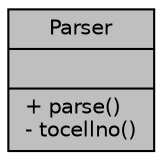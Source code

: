 digraph "Parser"
{
 // INTERACTIVE_SVG=YES
 // LATEX_PDF_SIZE
  edge [fontname="Helvetica",fontsize="10",labelfontname="Helvetica",labelfontsize="10"];
  node [fontname="Helvetica",fontsize="10",shape=record];
  Node1 [label="{Parser\n||+ parse()\l- tocellno()\l}",height=0.2,width=0.4,color="black", fillcolor="grey75", style="filled", fontcolor="black",tooltip=" "];
}
